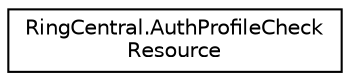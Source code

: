 digraph "Graphical Class Hierarchy"
{
 // LATEX_PDF_SIZE
  edge [fontname="Helvetica",fontsize="10",labelfontname="Helvetica",labelfontsize="10"];
  node [fontname="Helvetica",fontsize="10",shape=record];
  rankdir="LR";
  Node0 [label="RingCentral.AuthProfileCheck\lResource",height=0.2,width=0.4,color="black", fillcolor="white", style="filled",URL="$classRingCentral_1_1AuthProfileCheckResource.html",tooltip=" "];
}
